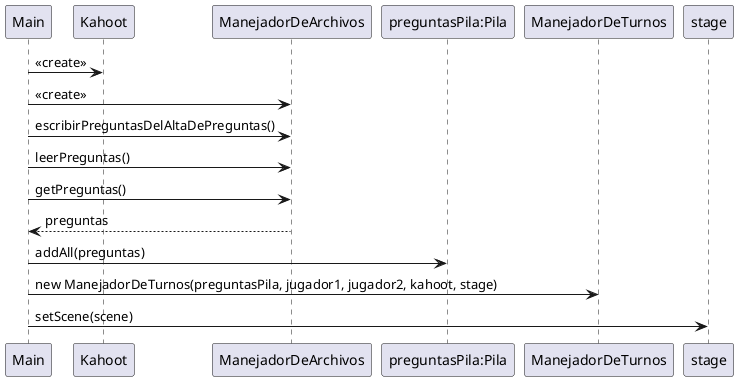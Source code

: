 @startuml

Main -> Kahoot: <<create>>
Main -> ManejadorDeArchivos: <<create>>
Main -> ManejadorDeArchivos: escribirPreguntasDelAltaDePreguntas()
Main -> ManejadorDeArchivos: leerPreguntas()
Main -> ManejadorDeArchivos: getPreguntas()
ManejadorDeArchivos --> Main: preguntas
Main -> "preguntasPila:Pila": addAll(preguntas)
Main -> ManejadorDeTurnos: new ManejadorDeTurnos(preguntasPila, jugador1, jugador2, kahoot, stage)
Main -> stage: setScene(scene)


@enduml